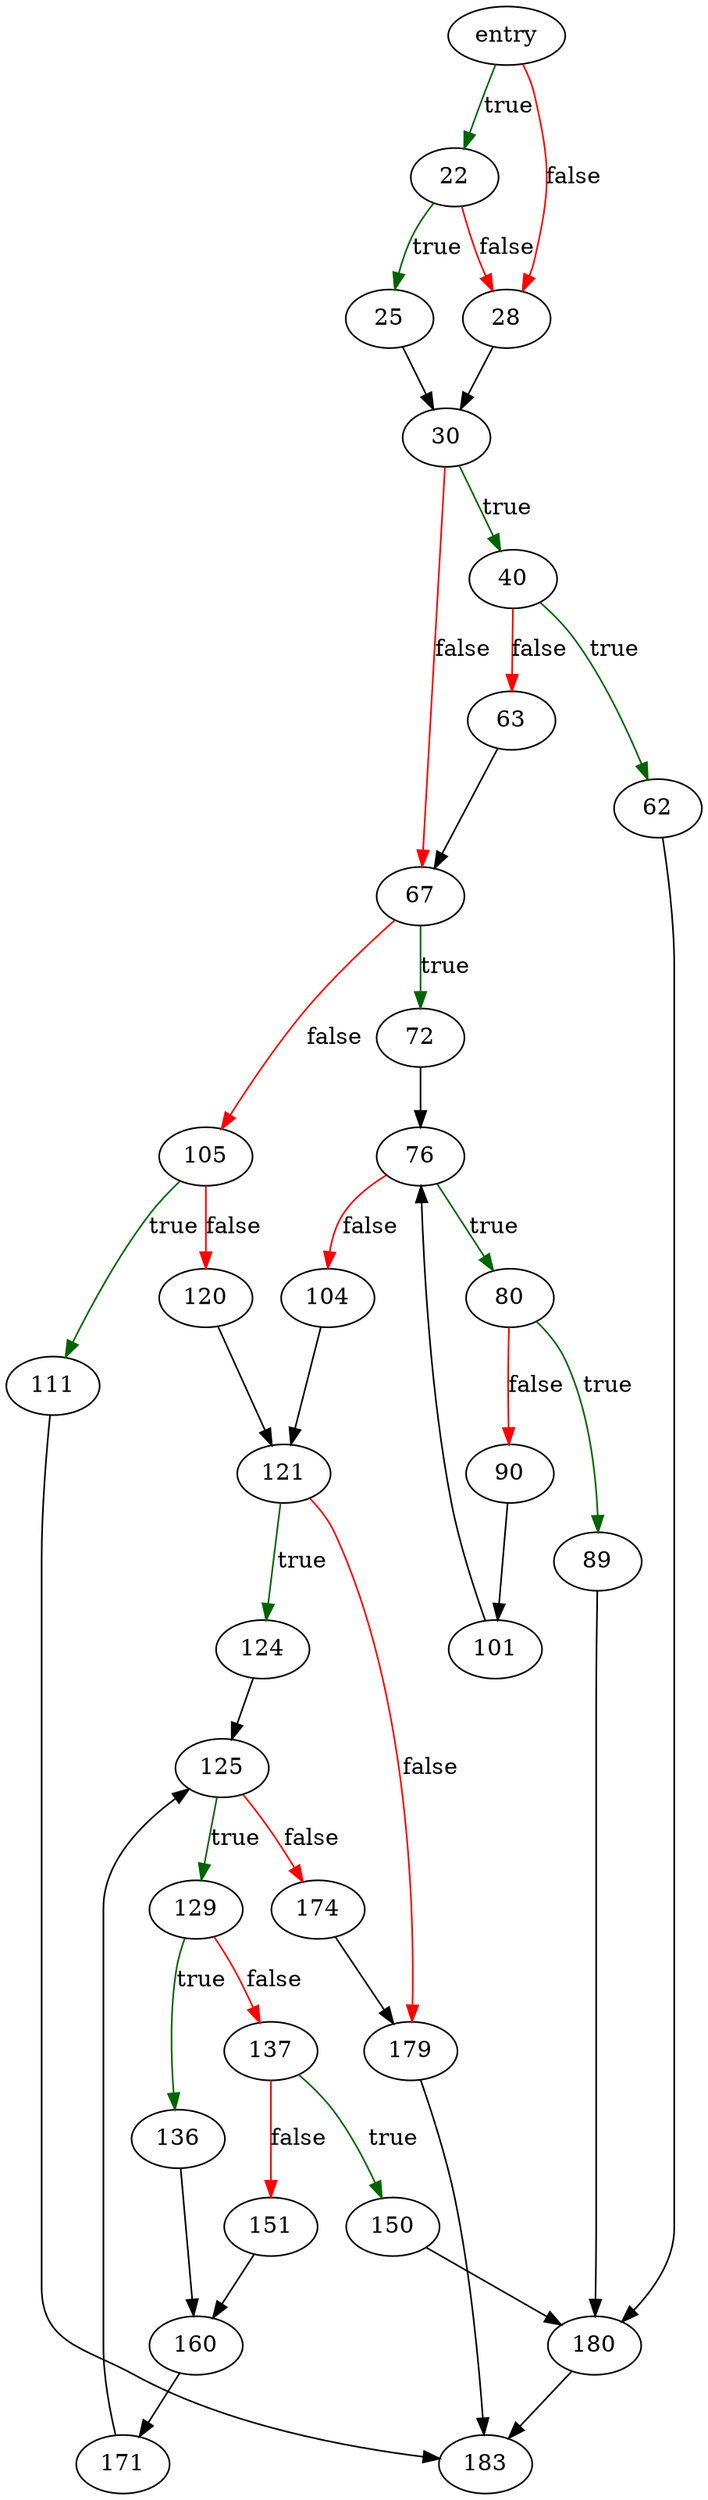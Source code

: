 digraph "sqlite3_get_table_cb" {
	// Node definitions.
	4 [label=entry];
	22;
	25;
	28;
	30;
	40;
	62;
	63;
	67;
	72;
	76;
	80;
	89;
	90;
	101;
	104;
	105;
	111;
	120;
	121;
	124;
	125;
	129;
	136;
	137;
	150;
	151;
	160;
	171;
	174;
	179;
	180;
	183;

	// Edge definitions.
	4 -> 22 [
		color=darkgreen
		label=true
	];
	4 -> 28 [
		color=red
		label=false
	];
	22 -> 25 [
		color=darkgreen
		label=true
	];
	22 -> 28 [
		color=red
		label=false
	];
	25 -> 30;
	28 -> 30;
	30 -> 40 [
		color=darkgreen
		label=true
	];
	30 -> 67 [
		color=red
		label=false
	];
	40 -> 62 [
		color=darkgreen
		label=true
	];
	40 -> 63 [
		color=red
		label=false
	];
	62 -> 180;
	63 -> 67;
	67 -> 72 [
		color=darkgreen
		label=true
	];
	67 -> 105 [
		color=red
		label=false
	];
	72 -> 76;
	76 -> 80 [
		color=darkgreen
		label=true
	];
	76 -> 104 [
		color=red
		label=false
	];
	80 -> 89 [
		color=darkgreen
		label=true
	];
	80 -> 90 [
		color=red
		label=false
	];
	89 -> 180;
	90 -> 101;
	101 -> 76;
	104 -> 121;
	105 -> 111 [
		color=darkgreen
		label=true
	];
	105 -> 120 [
		color=red
		label=false
	];
	111 -> 183;
	120 -> 121;
	121 -> 124 [
		color=darkgreen
		label=true
	];
	121 -> 179 [
		color=red
		label=false
	];
	124 -> 125;
	125 -> 129 [
		color=darkgreen
		label=true
	];
	125 -> 174 [
		color=red
		label=false
	];
	129 -> 136 [
		color=darkgreen
		label=true
	];
	129 -> 137 [
		color=red
		label=false
	];
	136 -> 160;
	137 -> 150 [
		color=darkgreen
		label=true
	];
	137 -> 151 [
		color=red
		label=false
	];
	150 -> 180;
	151 -> 160;
	160 -> 171;
	171 -> 125;
	174 -> 179;
	179 -> 183;
	180 -> 183;
}